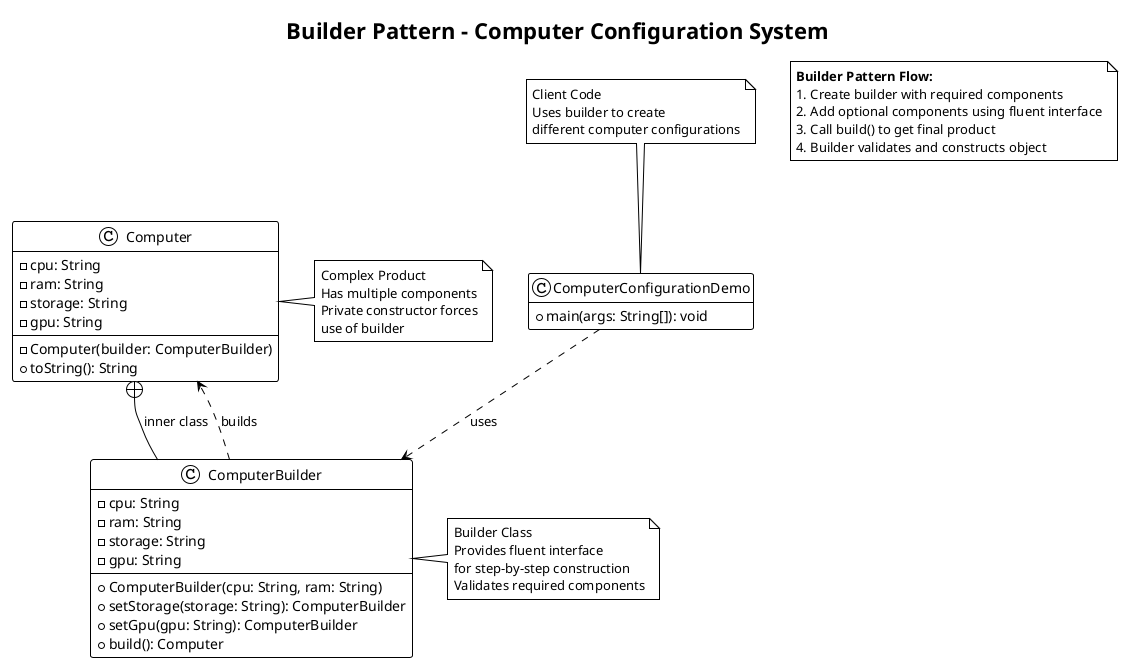 @startuml Builder Pattern - Computer Configuration
!theme plain
hide empty members
title Builder Pattern - Computer Configuration System

class Computer {
    -cpu: String
    -ram: String
    -storage: String
    -gpu: String
    -Computer(builder: ComputerBuilder)
    +toString(): String
}

class ComputerBuilder {
    -cpu: String
    -ram: String
    -storage: String
    -gpu: String
    +ComputerBuilder(cpu: String, ram: String)
    +setStorage(storage: String): ComputerBuilder
    +setGpu(gpu: String): ComputerBuilder
    +build(): Computer
}

class ComputerConfigurationDemo {
    +main(args: String[]): void
}

Computer +-- ComputerBuilder : inner class
ComputerBuilder ..> Computer : builds
ComputerConfigurationDemo ..> ComputerBuilder : uses

note right of Computer
  Complex Product
  Has multiple components
  Private constructor forces
  use of builder
end note

note right of ComputerBuilder
  Builder Class
  Provides fluent interface
  for step-by-step construction
  Validates required components
end note

note top of ComputerConfigurationDemo
  Client Code
  Uses builder to create
  different computer configurations
end note

note as BuilderFlow
  **Builder Pattern Flow:**
  1. Create builder with required components
  2. Add optional components using fluent interface
  3. Call build() to get final product
  4. Builder validates and constructs object
end note

@enduml
